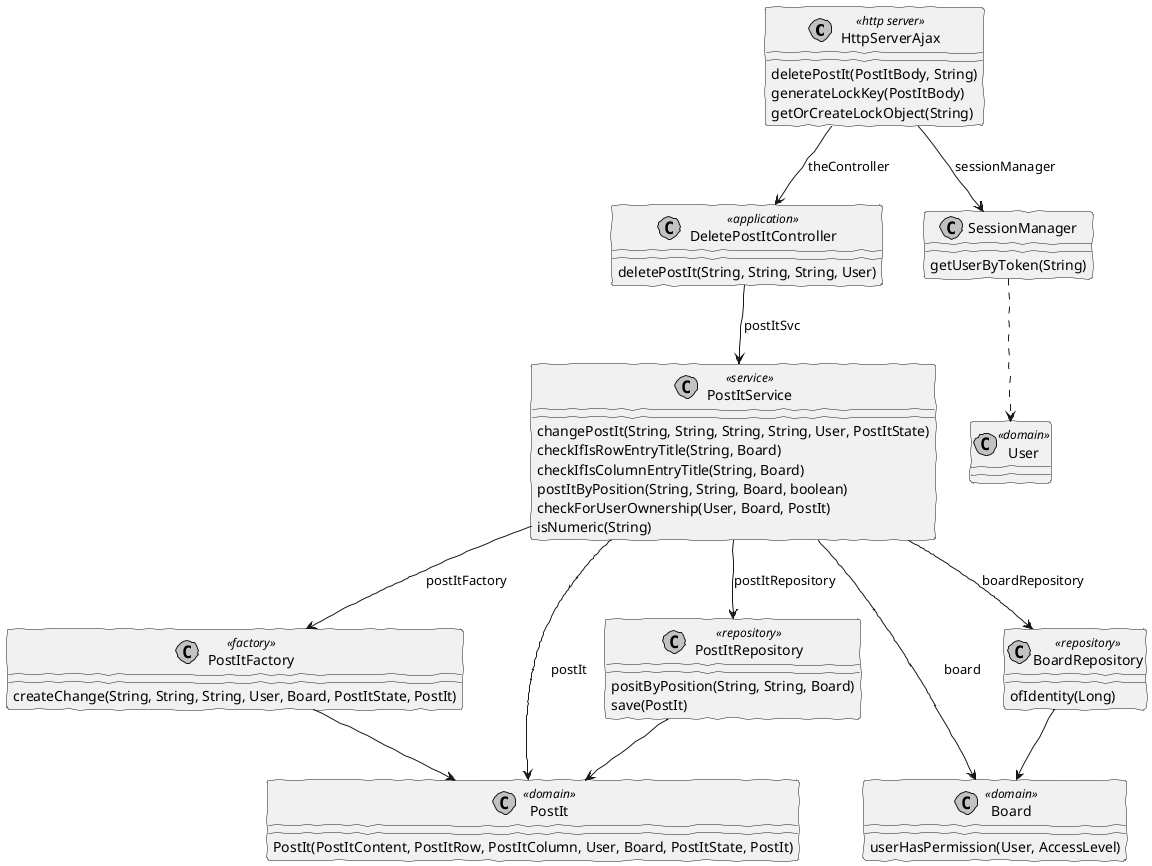 @startuml
'http://plantuml.com/skinparam.html
skinparam handwritten true
skinparam monochrome true
skinparam packageStyle rect
skinparam defaultFontName FG Virgil
skinparam shadowing false


class HttpServerAjax <<http server>>
class DeletePostItController <<application>>
class SessionManager
class PostItService <<service>>
class PostItFactory <<factory>>
class PostItRepository <<repository>>
class BoardRepository <<repository>>
class PostIt <<domain>>
class User <<domain>>
class Board <<domain>>


HttpServerAjax --> DeletePostItController: theController
HttpServerAjax --> SessionManager: sessionManager
SessionManager ..> User
DeletePostItController --> PostItService: postItSvc
PostItService --> PostItFactory: postItFactory
PostItService --> PostItRepository: postItRepository
PostItService --> BoardRepository: boardRepository
PostItFactory --> PostIt
PostItRepository --> PostIt
BoardRepository --> Board
PostItService --> PostIt: postIt
PostItService --> Board: board



HttpServerAjax : deletePostIt(PostItBody, String)
HttpServerAjax : generateLockKey(PostItBody)
HttpServerAjax : getOrCreateLockObject(String)
SessionManager : getUserByToken(String)
DeletePostItController : deletePostIt(String, String, String, User)
PostItService : changePostIt(String, String, String, String, User, PostItState)
PostItService : checkIfIsRowEntryTitle(String, Board)
PostItService : checkIfIsColumnEntryTitle(String, Board)
PostItService : postItByPosition(String, String, Board, boolean)
PostItService : checkForUserOwnership(User, Board, PostIt)
PostItService : isNumeric(String)
PostItFactory : createChange(String, String, String, User, Board, PostItState, PostIt)
BoardRepository : ofIdentity(Long)
Board : userHasPermission(User, AccessLevel)
PostItRepository : positByPosition(String, String, Board)
PostItRepository : save(PostIt)
PostIt : PostIt(PostItContent, PostItRow, PostItColumn, User, Board, PostItState, PostIt)


@enduml